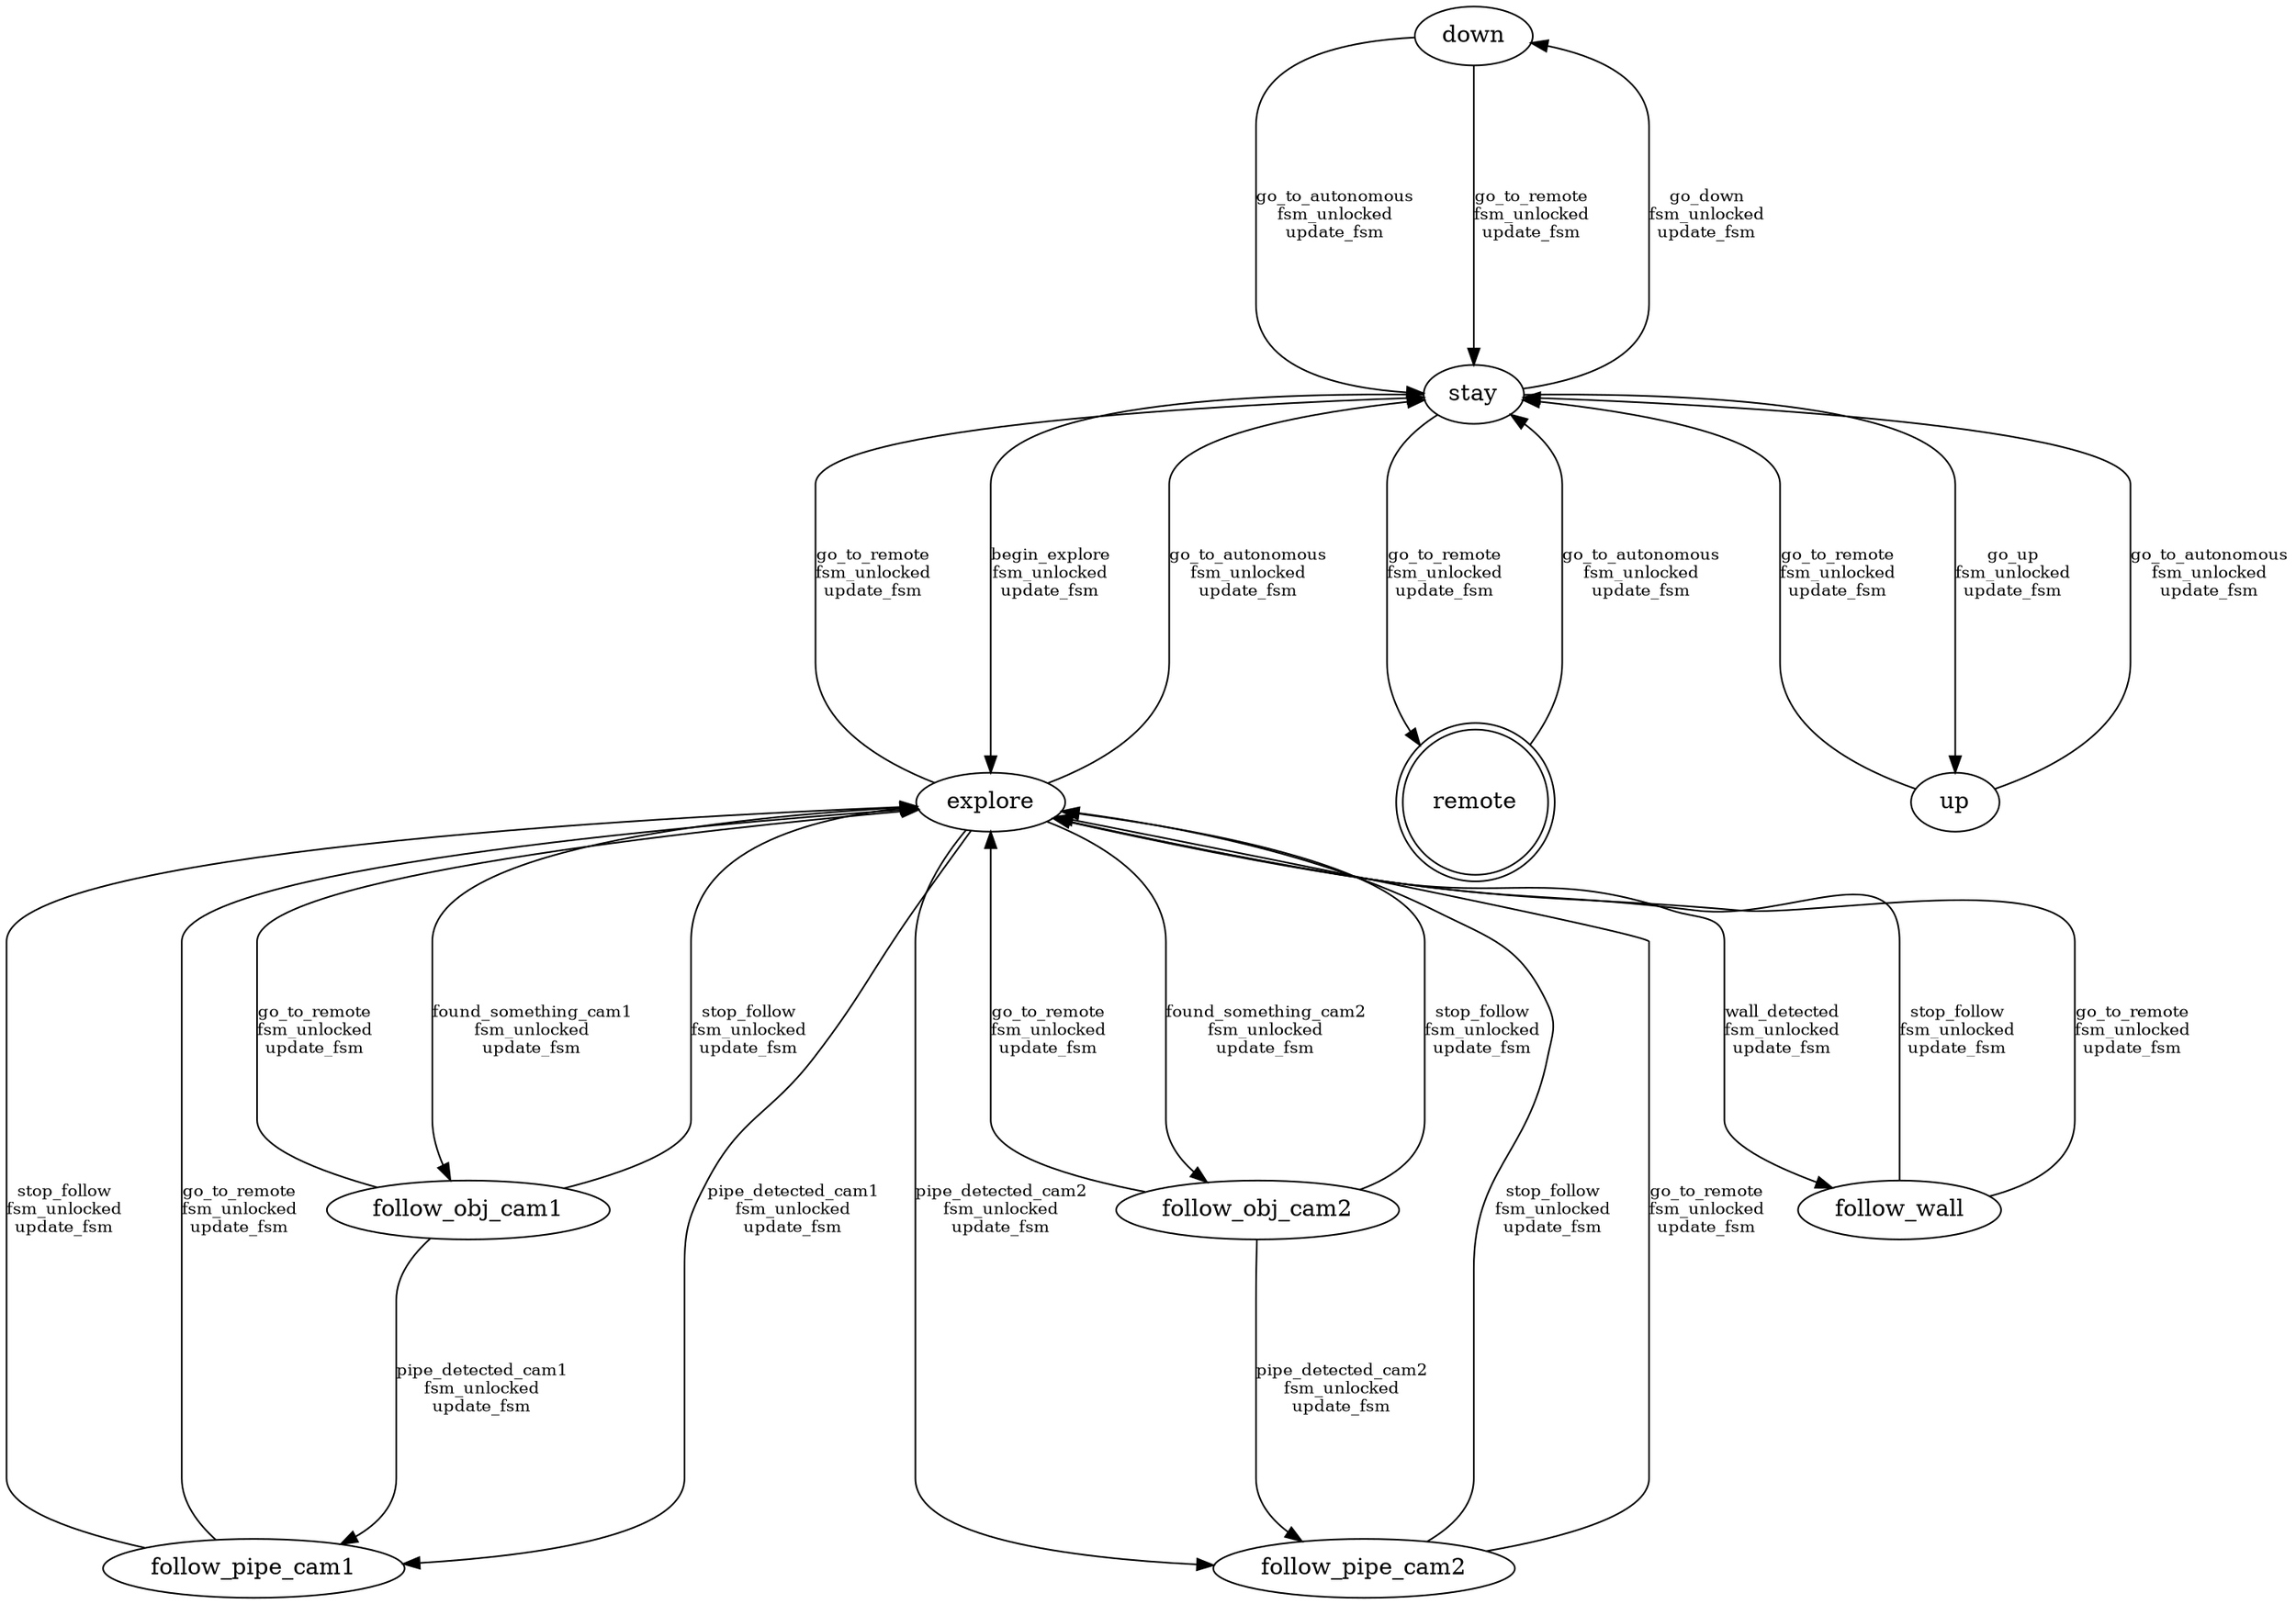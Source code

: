 digraph links {
	edge [fontsize = 10];
	down;
	explore;
	follow_obj_cam1;
	follow_obj_cam2;
	follow_pipe_cam1;
	follow_pipe_cam2;
	follow_wall;
	remote;
	stay;
	up;
	remote[shape=doublecircle];
	down->stay [label = "go_to_autonomous\nfsm_unlocked\nupdate_fsm"] [minlen=4]
	down->stay [label = "go_to_remote\nfsm_unlocked\nupdate_fsm"] [minlen=4]
	explore->stay [label = "go_to_autonomous\nfsm_unlocked\nupdate_fsm"] [minlen=4]
	explore->follow_obj_cam1 [label = "found_something_cam1\nfsm_unlocked\nupdate_fsm"] [minlen=4]
	explore->follow_obj_cam2 [label = "found_something_cam2\nfsm_unlocked\nupdate_fsm"] [minlen=4]
	explore->follow_pipe_cam1 [label = "pipe_detected_cam1\nfsm_unlocked\nupdate_fsm"] [minlen=4]
	explore->follow_pipe_cam2 [label = "pipe_detected_cam2\nfsm_unlocked\nupdate_fsm"] [minlen=4]
	explore->follow_wall [label = "wall_detected\nfsm_unlocked\nupdate_fsm"] [minlen=4]
	explore->stay [label = "go_to_remote\nfsm_unlocked\nupdate_fsm"] [minlen=4]
	follow_obj_cam1->follow_pipe_cam1 [label = "pipe_detected_cam1\nfsm_unlocked\nupdate_fsm"] [minlen=4]
	follow_obj_cam1->explore [label = "stop_follow\nfsm_unlocked\nupdate_fsm"] [minlen=4]
	follow_obj_cam1->explore [label = "go_to_remote\nfsm_unlocked\nupdate_fsm"] [minlen=4]
	follow_obj_cam2->follow_pipe_cam2 [label = "pipe_detected_cam2\nfsm_unlocked\nupdate_fsm"] [minlen=4]
	follow_obj_cam2->explore [label = "stop_follow\nfsm_unlocked\nupdate_fsm"] [minlen=4]
	follow_obj_cam2->explore [label = "go_to_remote\nfsm_unlocked\nupdate_fsm"] [minlen=4]
	follow_pipe_cam1->explore [label = "stop_follow\nfsm_unlocked\nupdate_fsm"] [minlen=4]
	follow_pipe_cam1->explore [label = "go_to_remote\nfsm_unlocked\nupdate_fsm"] [minlen=4]
	follow_pipe_cam2->explore [label = "stop_follow\nfsm_unlocked\nupdate_fsm"] [minlen=4]
	follow_pipe_cam2->explore [label = "go_to_remote\nfsm_unlocked\nupdate_fsm"] [minlen=4]
	follow_wall->explore [label = "stop_follow\nfsm_unlocked\nupdate_fsm"] [minlen=4]
	follow_wall->explore [label = "go_to_remote\nfsm_unlocked\nupdate_fsm"] [minlen=4]
	remote->stay [label = "go_to_autonomous\nfsm_unlocked\nupdate_fsm"] [minlen=4]
	stay->down [label = "go_down\nfsm_unlocked\nupdate_fsm"] [minlen=4]
	stay->up [label = "go_up\nfsm_unlocked\nupdate_fsm"] [minlen=4]
	stay->explore [label = "begin_explore\nfsm_unlocked\nupdate_fsm"] [minlen=4]
	stay->remote [label = "go_to_remote\nfsm_unlocked\nupdate_fsm"] [minlen=4]
	up->stay [label = "go_to_autonomous\nfsm_unlocked\nupdate_fsm"] [minlen=4]
	up->stay [label = "go_to_remote\nfsm_unlocked\nupdate_fsm"] [minlen=4]
}